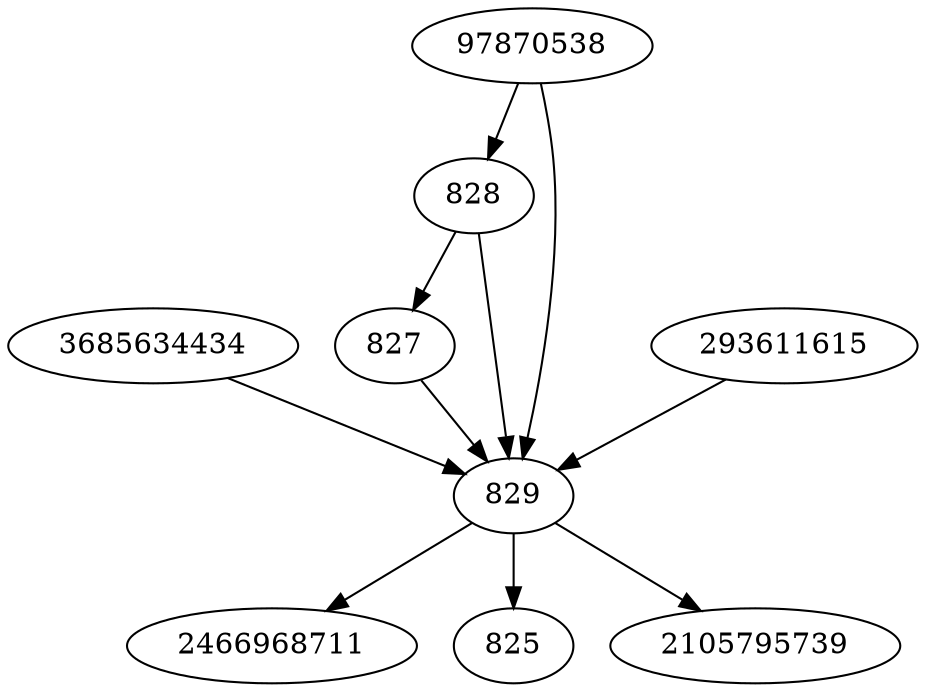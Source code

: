strict digraph  {
827;
3685634434;
2466968711;
97870538;
825;
2105795739;
828;
829;
293611615;
827 -> 829;
3685634434 -> 829;
97870538 -> 828;
97870538 -> 829;
828 -> 829;
828 -> 827;
829 -> 825;
829 -> 2105795739;
829 -> 2466968711;
293611615 -> 829;
}
